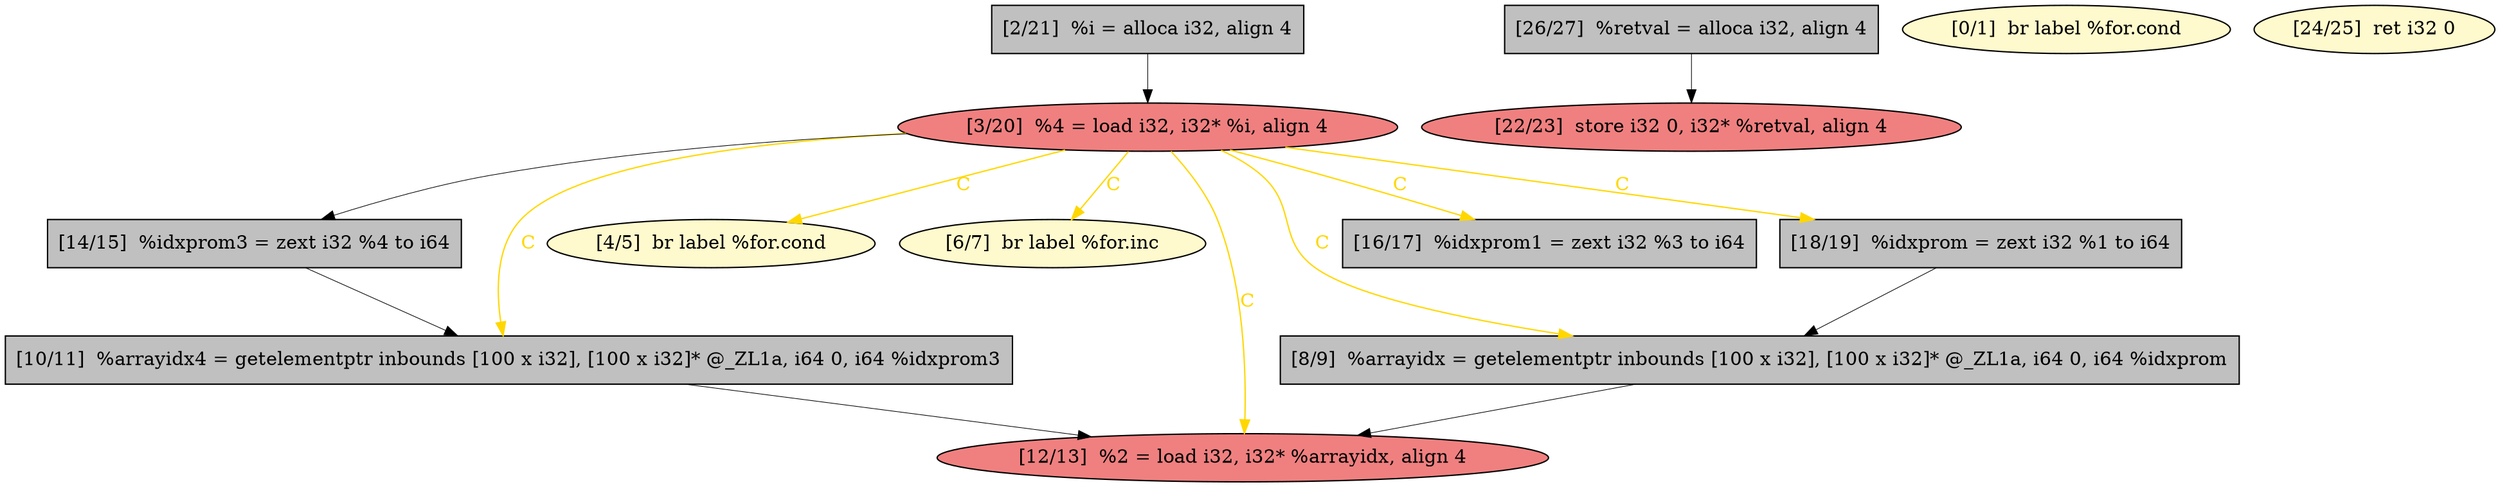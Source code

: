 
digraph G {


node63 [fillcolor=grey,label="[10/11]  %arrayidx4 = getelementptr inbounds [100 x i32], [100 x i32]* @_ZL1a, i64 0, i64 %idxprom3",shape=rectangle,style=filled ]
node61 [fillcolor=grey,label="[14/15]  %idxprom3 = zext i32 %4 to i64",shape=rectangle,style=filled ]
node60 [fillcolor=lemonchiffon,label="[4/5]  br label %for.cond",shape=ellipse,style=filled ]
node58 [fillcolor=lemonchiffon,label="[6/7]  br label %for.inc",shape=ellipse,style=filled ]
node56 [fillcolor=grey,label="[18/19]  %idxprom = zext i32 %1 to i64",shape=rectangle,style=filled ]
node51 [fillcolor=grey,label="[2/21]  %i = alloca i32, align 4",shape=rectangle,style=filled ]
node57 [fillcolor=grey,label="[26/27]  %retval = alloca i32, align 4",shape=rectangle,style=filled ]
node50 [fillcolor=lemonchiffon,label="[0/1]  br label %for.cond",shape=ellipse,style=filled ]
node54 [fillcolor=lightcoral,label="[3/20]  %4 = load i32, i32* %i, align 4",shape=ellipse,style=filled ]
node62 [fillcolor=lightcoral,label="[12/13]  %2 = load i32, i32* %arrayidx, align 4",shape=ellipse,style=filled ]
node52 [fillcolor=grey,label="[16/17]  %idxprom1 = zext i32 %3 to i64",shape=rectangle,style=filled ]
node59 [fillcolor=grey,label="[8/9]  %arrayidx = getelementptr inbounds [100 x i32], [100 x i32]* @_ZL1a, i64 0, i64 %idxprom",shape=rectangle,style=filled ]
node53 [fillcolor=lightcoral,label="[22/23]  store i32 0, i32* %retval, align 4",shape=ellipse,style=filled ]
node55 [fillcolor=lemonchiffon,label="[24/25]  ret i32 0",shape=ellipse,style=filled ]

node57->node53 [style=solid,color=black,label="",penwidth=0.5,fontcolor=black ]
node61->node63 [style=solid,color=black,label="",penwidth=0.5,fontcolor=black ]
node59->node62 [style=solid,color=black,label="",penwidth=0.5,fontcolor=black ]
node56->node59 [style=solid,color=black,label="",penwidth=0.5,fontcolor=black ]
node63->node62 [style=solid,color=black,label="",penwidth=0.5,fontcolor=black ]
node54->node62 [style=solid,color=gold,label="C",penwidth=1.0,fontcolor=gold ]
node54->node61 [style=solid,color=black,label="",penwidth=0.5,fontcolor=black ]
node54->node60 [style=solid,color=gold,label="C",penwidth=1.0,fontcolor=gold ]
node54->node52 [style=solid,color=gold,label="C",penwidth=1.0,fontcolor=gold ]
node51->node54 [style=solid,color=black,label="",penwidth=0.5,fontcolor=black ]
node54->node56 [style=solid,color=gold,label="C",penwidth=1.0,fontcolor=gold ]
node54->node58 [style=solid,color=gold,label="C",penwidth=1.0,fontcolor=gold ]
node54->node59 [style=solid,color=gold,label="C",penwidth=1.0,fontcolor=gold ]
node54->node63 [style=solid,color=gold,label="C",penwidth=1.0,fontcolor=gold ]


}
